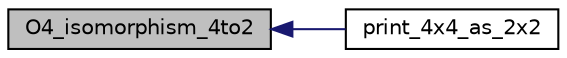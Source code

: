 digraph "O4_isomorphism_4to2"
{
  edge [fontname="Helvetica",fontsize="10",labelfontname="Helvetica",labelfontsize="10"];
  node [fontname="Helvetica",fontsize="10",shape=record];
  rankdir="LR";
  Node369 [label="O4_isomorphism_4to2",height=0.2,width=0.4,color="black", fillcolor="grey75", style="filled", fontcolor="black"];
  Node369 -> Node370 [dir="back",color="midnightblue",fontsize="10",style="solid",fontname="Helvetica"];
  Node370 [label="print_4x4_as_2x2",height=0.2,width=0.4,color="black", fillcolor="white", style="filled",URL="$dc/dd4/group__actions_8h.html#a7efef3bbdb9093d54f1909f234469632"];
}
